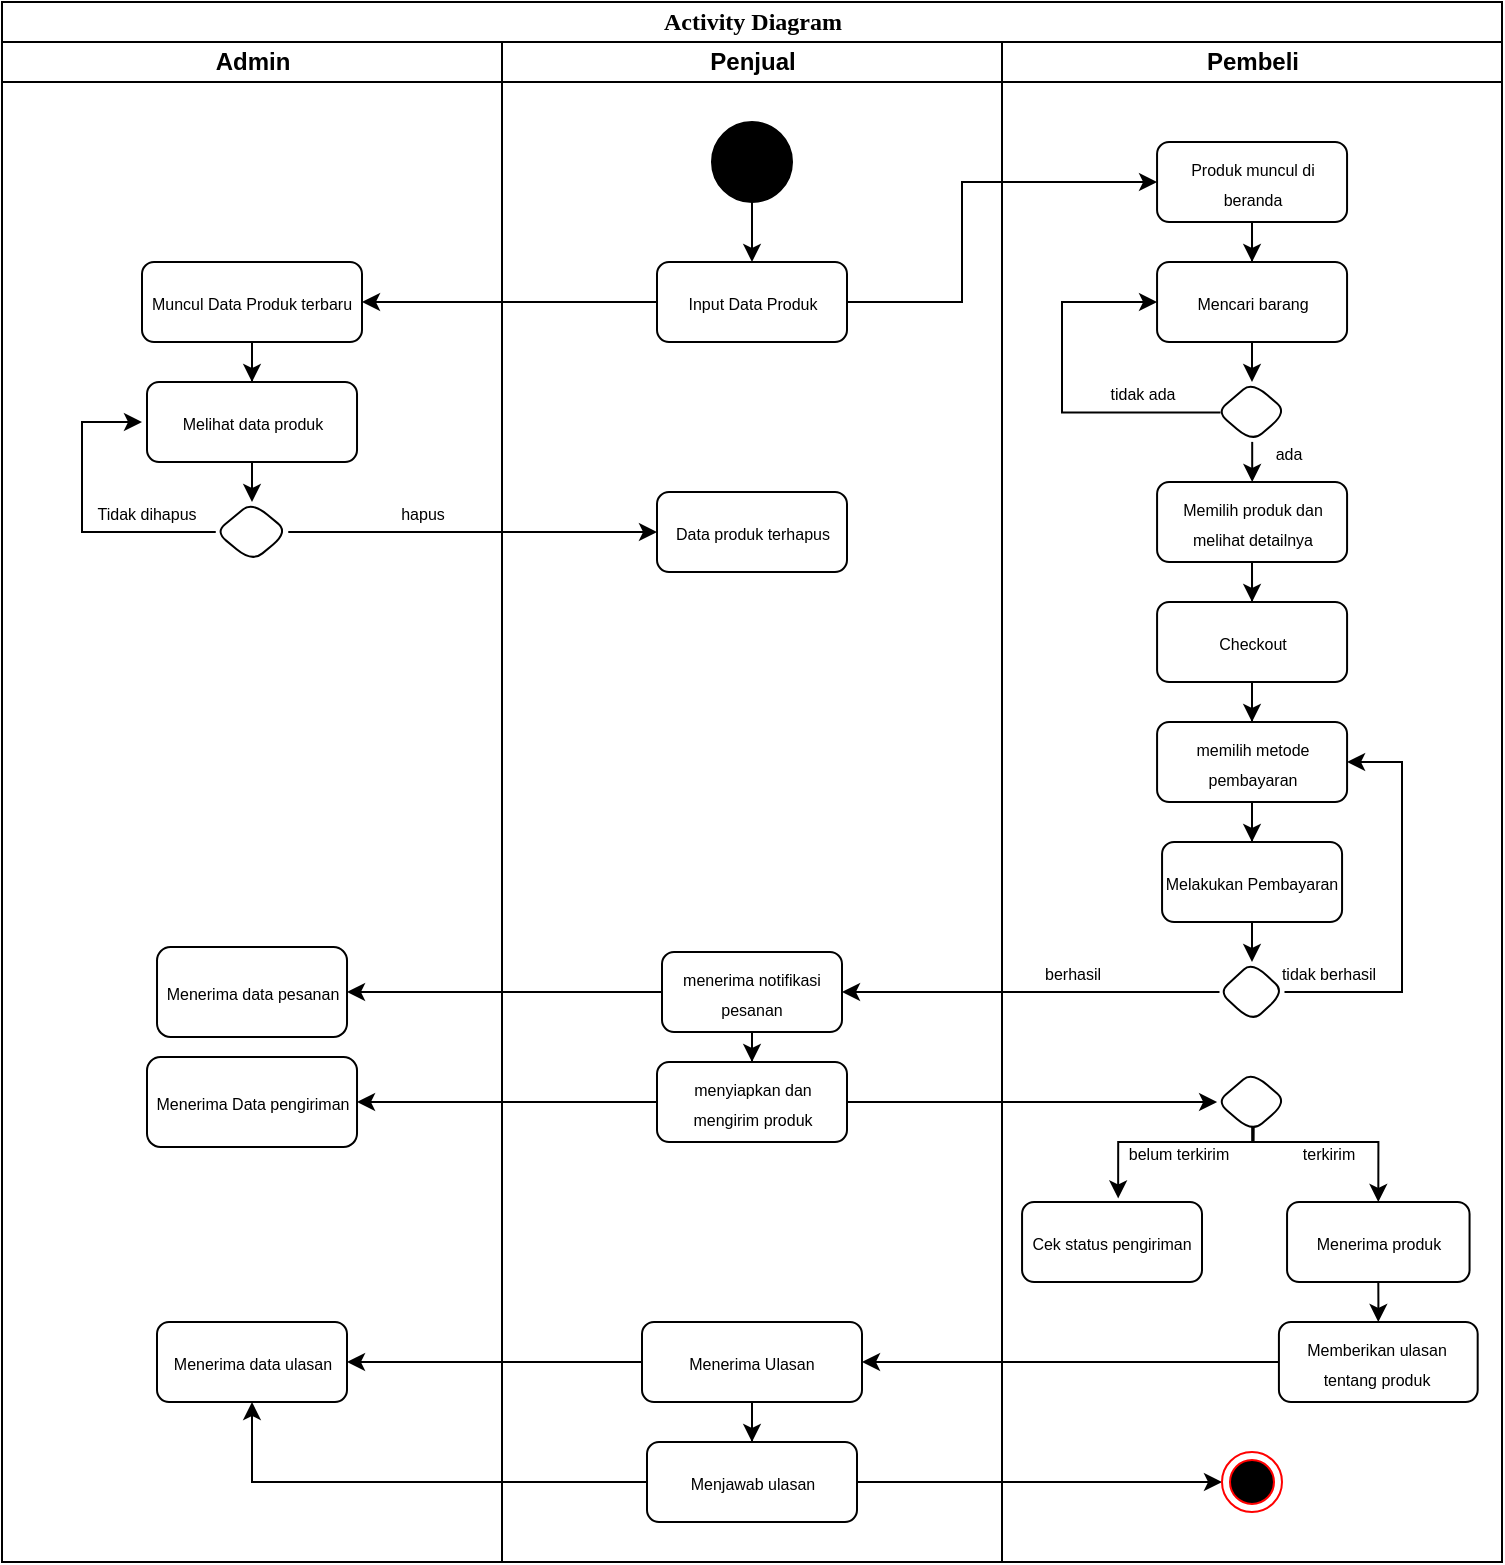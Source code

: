 <mxfile version="26.0.16">
  <diagram name="Page-1" id="0783ab3e-0a74-02c8-0abd-f7b4e66b4bec">
    <mxGraphModel dx="1477" dy="703" grid="1" gridSize="10" guides="1" tooltips="1" connect="1" arrows="1" fold="1" page="1" pageScale="1" pageWidth="850" pageHeight="1100" background="none" math="0" shadow="0">
      <root>
        <mxCell id="0" />
        <mxCell id="1" parent="0" />
        <mxCell id="1c1d494c118603dd-1" value="Activity Diagram" style="swimlane;html=1;childLayout=stackLayout;startSize=20;rounded=0;shadow=0;comic=0;labelBackgroundColor=none;strokeWidth=1;fontFamily=Verdana;fontSize=12;align=center;" parent="1" vertex="1">
          <mxGeometry x="40" y="20" width="750" height="780" as="geometry" />
        </mxCell>
        <mxCell id="j9S7m9VbnJjn6Bd4xAih-59" value="" style="edgeStyle=orthogonalEdgeStyle;rounded=0;orthogonalLoop=1;jettySize=auto;html=1;exitX=0;exitY=0.5;exitDx=0;exitDy=0;" parent="1c1d494c118603dd-1" source="j9S7m9VbnJjn6Bd4xAih-56" target="j9S7m9VbnJjn6Bd4xAih-58" edge="1">
          <mxGeometry relative="1" as="geometry">
            <Array as="points">
              <mxPoint x="375" y="495" />
            </Array>
          </mxGeometry>
        </mxCell>
        <mxCell id="j9S7m9VbnJjn6Bd4xAih-69" value="" style="edgeStyle=orthogonalEdgeStyle;rounded=0;orthogonalLoop=1;jettySize=auto;html=1;" parent="1c1d494c118603dd-1" source="j9S7m9VbnJjn6Bd4xAih-64" target="j9S7m9VbnJjn6Bd4xAih-68" edge="1">
          <mxGeometry relative="1" as="geometry">
            <Array as="points">
              <mxPoint x="430" y="550" />
              <mxPoint x="430" y="550" />
            </Array>
          </mxGeometry>
        </mxCell>
        <mxCell id="1c1d494c118603dd-2" value="Admin" style="swimlane;html=1;startSize=20;" parent="1c1d494c118603dd-1" vertex="1">
          <mxGeometry y="20" width="250" height="760" as="geometry" />
        </mxCell>
        <mxCell id="R7YfHAetOZ6QjB4G0FDa-20" value="" style="edgeStyle=orthogonalEdgeStyle;rounded=0;orthogonalLoop=1;jettySize=auto;html=1;" edge="1" parent="1c1d494c118603dd-2" source="R7YfHAetOZ6QjB4G0FDa-7" target="R7YfHAetOZ6QjB4G0FDa-18">
          <mxGeometry relative="1" as="geometry" />
        </mxCell>
        <mxCell id="R7YfHAetOZ6QjB4G0FDa-7" value="&lt;font style=&quot;font-size: 8px;&quot;&gt;Muncul Data Produk terbaru&lt;/font&gt;" style="whiteSpace=wrap;html=1;rounded=1;" vertex="1" parent="1c1d494c118603dd-2">
          <mxGeometry x="70" y="110" width="110" height="40" as="geometry" />
        </mxCell>
        <mxCell id="R7YfHAetOZ6QjB4G0FDa-23" value="" style="edgeStyle=orthogonalEdgeStyle;rounded=0;orthogonalLoop=1;jettySize=auto;html=1;" edge="1" parent="1c1d494c118603dd-2" source="R7YfHAetOZ6QjB4G0FDa-9">
          <mxGeometry relative="1" as="geometry">
            <mxPoint x="70" y="190" as="targetPoint" />
            <Array as="points">
              <mxPoint x="40" y="245" />
              <mxPoint x="40" y="190" />
            </Array>
          </mxGeometry>
        </mxCell>
        <mxCell id="R7YfHAetOZ6QjB4G0FDa-9" value="" style="rhombus;whiteSpace=wrap;html=1;rounded=1;" vertex="1" parent="1c1d494c118603dd-2">
          <mxGeometry x="106.88" y="230" width="36.25" height="30" as="geometry" />
        </mxCell>
        <mxCell id="R7YfHAetOZ6QjB4G0FDa-17" value="&lt;font style=&quot;font-size: 8px;&quot;&gt;hapus&lt;/font&gt;" style="text;html=1;align=center;verticalAlign=middle;resizable=0;points=[];autosize=1;strokeColor=none;fillColor=none;" vertex="1" parent="1c1d494c118603dd-2">
          <mxGeometry x="185" y="220" width="50" height="30" as="geometry" />
        </mxCell>
        <mxCell id="R7YfHAetOZ6QjB4G0FDa-21" value="" style="edgeStyle=orthogonalEdgeStyle;rounded=0;orthogonalLoop=1;jettySize=auto;html=1;" edge="1" parent="1c1d494c118603dd-2" source="R7YfHAetOZ6QjB4G0FDa-18" target="R7YfHAetOZ6QjB4G0FDa-9">
          <mxGeometry relative="1" as="geometry" />
        </mxCell>
        <mxCell id="R7YfHAetOZ6QjB4G0FDa-18" value="&lt;font style=&quot;font-size: 8px;&quot;&gt;Melihat data produk&lt;/font&gt;" style="whiteSpace=wrap;html=1;rounded=1;" vertex="1" parent="1c1d494c118603dd-2">
          <mxGeometry x="72.5" y="170" width="105.01" height="40" as="geometry" />
        </mxCell>
        <mxCell id="R7YfHAetOZ6QjB4G0FDa-24" value="&lt;font style=&quot;font-size: 8px;&quot;&gt;Tidak dihapus&lt;/font&gt;" style="text;html=1;align=center;verticalAlign=middle;resizable=0;points=[];autosize=1;strokeColor=none;fillColor=none;" vertex="1" parent="1c1d494c118603dd-2">
          <mxGeometry x="36.88" y="220" width="70" height="30" as="geometry" />
        </mxCell>
        <mxCell id="R7YfHAetOZ6QjB4G0FDa-25" value="&lt;font style=&quot;font-size: 8px;&quot;&gt;Menerima data pesanan&lt;/font&gt;" style="whiteSpace=wrap;html=1;rounded=1;" vertex="1" parent="1c1d494c118603dd-2">
          <mxGeometry x="77.51" y="452.5" width="95" height="45" as="geometry" />
        </mxCell>
        <mxCell id="R7YfHAetOZ6QjB4G0FDa-27" value="&lt;font style=&quot;font-size: 8px;&quot;&gt;Menerima data ulasan&lt;/font&gt;" style="whiteSpace=wrap;html=1;rounded=1;" vertex="1" parent="1c1d494c118603dd-2">
          <mxGeometry x="77.5" y="640" width="95" height="40" as="geometry" />
        </mxCell>
        <mxCell id="R7YfHAetOZ6QjB4G0FDa-31" value="&lt;font style=&quot;font-size: 8px;&quot;&gt;Menerima Data pengiriman&lt;/font&gt;" style="rounded=1;whiteSpace=wrap;html=1;" vertex="1" parent="1c1d494c118603dd-2">
          <mxGeometry x="72.5" y="507.5" width="105.01" height="45" as="geometry" />
        </mxCell>
        <mxCell id="1c1d494c118603dd-3" value="Penjual" style="swimlane;html=1;startSize=20;" parent="1c1d494c118603dd-1" vertex="1">
          <mxGeometry x="250" y="20" width="250" height="760" as="geometry" />
        </mxCell>
        <mxCell id="j9S7m9VbnJjn6Bd4xAih-65" value="" style="edgeStyle=orthogonalEdgeStyle;rounded=0;orthogonalLoop=1;jettySize=auto;html=1;" parent="1c1d494c118603dd-3" source="j9S7m9VbnJjn6Bd4xAih-58" target="j9S7m9VbnJjn6Bd4xAih-64" edge="1">
          <mxGeometry relative="1" as="geometry" />
        </mxCell>
        <mxCell id="j9S7m9VbnJjn6Bd4xAih-58" value="&lt;font style=&quot;font-size: 8px;&quot;&gt;menerima notifikasi pesanan&lt;/font&gt;" style="whiteSpace=wrap;html=1;rounded=1;" parent="1c1d494c118603dd-3" vertex="1">
          <mxGeometry x="80" y="455" width="90" height="40" as="geometry" />
        </mxCell>
        <mxCell id="j9S7m9VbnJjn6Bd4xAih-64" value="&lt;font style=&quot;font-size: 8px;&quot;&gt;menyiapkan dan mengirim produk&lt;/font&gt;" style="whiteSpace=wrap;html=1;rounded=1;" parent="1c1d494c118603dd-3" vertex="1">
          <mxGeometry x="77.5" y="510" width="95" height="40" as="geometry" />
        </mxCell>
        <mxCell id="j9S7m9VbnJjn6Bd4xAih-75" value="" style="edgeStyle=orthogonalEdgeStyle;rounded=0;orthogonalLoop=1;jettySize=auto;html=1;" parent="1c1d494c118603dd-3" source="j9S7m9VbnJjn6Bd4xAih-31" target="j9S7m9VbnJjn6Bd4xAih-74" edge="1">
          <mxGeometry relative="1" as="geometry" />
        </mxCell>
        <mxCell id="j9S7m9VbnJjn6Bd4xAih-31" value="" style="ellipse;whiteSpace=wrap;html=1;rounded=0;shadow=0;comic=0;labelBackgroundColor=none;strokeWidth=1;fillColor=#000000;fontFamily=Verdana;fontSize=12;align=center;" parent="1c1d494c118603dd-3" vertex="1">
          <mxGeometry x="105" y="40" width="40" height="40" as="geometry" />
        </mxCell>
        <mxCell id="j9S7m9VbnJjn6Bd4xAih-74" value="&lt;font style=&quot;font-size: 8px;&quot;&gt;Input Data Produk&lt;/font&gt;" style="rounded=1;whiteSpace=wrap;html=1;" parent="1c1d494c118603dd-3" vertex="1">
          <mxGeometry x="77.5" y="110" width="95" height="40" as="geometry" />
        </mxCell>
        <mxCell id="j9S7m9VbnJjn6Bd4xAih-86" value="" style="edgeStyle=orthogonalEdgeStyle;rounded=0;orthogonalLoop=1;jettySize=auto;html=1;" parent="1c1d494c118603dd-3" source="j9S7m9VbnJjn6Bd4xAih-83" target="j9S7m9VbnJjn6Bd4xAih-85" edge="1">
          <mxGeometry relative="1" as="geometry" />
        </mxCell>
        <mxCell id="j9S7m9VbnJjn6Bd4xAih-83" value="&lt;font style=&quot;font-size: 8px;&quot;&gt;Menerima Ulasan&lt;/font&gt;" style="whiteSpace=wrap;html=1;rounded=1;" parent="1c1d494c118603dd-3" vertex="1">
          <mxGeometry x="70" y="640" width="110" height="40" as="geometry" />
        </mxCell>
        <mxCell id="j9S7m9VbnJjn6Bd4xAih-85" value="&lt;font style=&quot;font-size: 8px;&quot;&gt;Menjawab ulasan&lt;/font&gt;" style="whiteSpace=wrap;html=1;rounded=1;" parent="1c1d494c118603dd-3" vertex="1">
          <mxGeometry x="72.5" y="700" width="105" height="40" as="geometry" />
        </mxCell>
        <mxCell id="R7YfHAetOZ6QjB4G0FDa-15" value="&lt;font style=&quot;font-size: 8px;&quot;&gt;Data produk terhapus&lt;/font&gt;" style="rounded=1;whiteSpace=wrap;html=1;" vertex="1" parent="1c1d494c118603dd-3">
          <mxGeometry x="77.5" y="225" width="95" height="40" as="geometry" />
        </mxCell>
        <mxCell id="j9S7m9VbnJjn6Bd4xAih-77" value="" style="edgeStyle=orthogonalEdgeStyle;rounded=0;orthogonalLoop=1;jettySize=auto;html=1;" parent="1c1d494c118603dd-1" source="j9S7m9VbnJjn6Bd4xAih-74" target="j9S7m9VbnJjn6Bd4xAih-76" edge="1">
          <mxGeometry relative="1" as="geometry">
            <Array as="points">
              <mxPoint x="480" y="150" />
              <mxPoint x="480" y="90" />
            </Array>
          </mxGeometry>
        </mxCell>
        <mxCell id="j9S7m9VbnJjn6Bd4xAih-84" value="" style="edgeStyle=orthogonalEdgeStyle;rounded=0;orthogonalLoop=1;jettySize=auto;html=1;" parent="1c1d494c118603dd-1" source="j9S7m9VbnJjn6Bd4xAih-81" target="j9S7m9VbnJjn6Bd4xAih-83" edge="1">
          <mxGeometry relative="1" as="geometry" />
        </mxCell>
        <mxCell id="j9S7m9VbnJjn6Bd4xAih-90" value="" style="edgeStyle=orthogonalEdgeStyle;rounded=0;orthogonalLoop=1;jettySize=auto;html=1;" parent="1c1d494c118603dd-1" source="j9S7m9VbnJjn6Bd4xAih-85" target="j9S7m9VbnJjn6Bd4xAih-89" edge="1">
          <mxGeometry relative="1" as="geometry" />
        </mxCell>
        <mxCell id="-TbSnAbcL_m0biIYStXS-1" value="Pembeli" style="swimlane;html=1;startSize=20;" parent="1c1d494c118603dd-1" vertex="1">
          <mxGeometry x="500" y="20" width="250" height="760" as="geometry" />
        </mxCell>
        <mxCell id="j9S7m9VbnJjn6Bd4xAih-37" value="" style="edgeStyle=orthogonalEdgeStyle;rounded=0;orthogonalLoop=1;jettySize=auto;html=1;" parent="-TbSnAbcL_m0biIYStXS-1" source="j9S7m9VbnJjn6Bd4xAih-34" target="j9S7m9VbnJjn6Bd4xAih-36" edge="1">
          <mxGeometry relative="1" as="geometry" />
        </mxCell>
        <mxCell id="j9S7m9VbnJjn6Bd4xAih-34" value="&lt;font style=&quot;font-size: 8px;&quot;&gt;Mencari barang&lt;/font&gt;" style="rounded=1;whiteSpace=wrap;html=1;" parent="-TbSnAbcL_m0biIYStXS-1" vertex="1">
          <mxGeometry x="77.53" y="110" width="95" height="40" as="geometry" />
        </mxCell>
        <mxCell id="j9S7m9VbnJjn6Bd4xAih-41" value="" style="edgeStyle=orthogonalEdgeStyle;rounded=0;orthogonalLoop=1;jettySize=auto;html=1;" parent="-TbSnAbcL_m0biIYStXS-1" source="j9S7m9VbnJjn6Bd4xAih-36" target="j9S7m9VbnJjn6Bd4xAih-40" edge="1">
          <mxGeometry relative="1" as="geometry" />
        </mxCell>
        <mxCell id="j9S7m9VbnJjn6Bd4xAih-36" value="" style="rhombus;whiteSpace=wrap;html=1;rounded=1;" parent="-TbSnAbcL_m0biIYStXS-1" vertex="1">
          <mxGeometry x="107.55" y="170" width="34.97" height="30" as="geometry" />
        </mxCell>
        <mxCell id="j9S7m9VbnJjn6Bd4xAih-49" value="" style="edgeStyle=orthogonalEdgeStyle;rounded=0;orthogonalLoop=1;jettySize=auto;html=1;entryX=0.5;entryY=0;entryDx=0;entryDy=0;" parent="-TbSnAbcL_m0biIYStXS-1" source="j9S7m9VbnJjn6Bd4xAih-40" target="j9S7m9VbnJjn6Bd4xAih-50" edge="1">
          <mxGeometry relative="1" as="geometry">
            <mxPoint x="125.03" y="370" as="targetPoint" />
          </mxGeometry>
        </mxCell>
        <mxCell id="j9S7m9VbnJjn6Bd4xAih-40" value="&lt;font style=&quot;font-size: 8px;&quot;&gt;&lt;span data-end=&quot;394&quot; data-start=&quot;354&quot;&gt;Memilih produk dan melihat detailnya&lt;/span&gt;&lt;/font&gt;" style="whiteSpace=wrap;html=1;rounded=1;" parent="-TbSnAbcL_m0biIYStXS-1" vertex="1">
          <mxGeometry x="77.54" y="220" width="95" height="40" as="geometry" />
        </mxCell>
        <mxCell id="j9S7m9VbnJjn6Bd4xAih-47" value="&lt;font style=&quot;font-size: 8px;&quot;&gt;ada&lt;/font&gt;" style="text;html=1;align=center;verticalAlign=middle;resizable=0;points=[];autosize=1;strokeColor=none;fillColor=none;" parent="-TbSnAbcL_m0biIYStXS-1" vertex="1">
          <mxGeometry x="122.5" y="190" width="40" height="30" as="geometry" />
        </mxCell>
        <mxCell id="j9S7m9VbnJjn6Bd4xAih-53" value="" style="edgeStyle=orthogonalEdgeStyle;rounded=0;orthogonalLoop=1;jettySize=auto;html=1;" parent="-TbSnAbcL_m0biIYStXS-1" source="j9S7m9VbnJjn6Bd4xAih-50" target="j9S7m9VbnJjn6Bd4xAih-52" edge="1">
          <mxGeometry relative="1" as="geometry" />
        </mxCell>
        <mxCell id="j9S7m9VbnJjn6Bd4xAih-50" value="&lt;font style=&quot;font-size: 8px;&quot;&gt;Checkout&lt;/font&gt;" style="whiteSpace=wrap;html=1;rounded=1;" parent="-TbSnAbcL_m0biIYStXS-1" vertex="1">
          <mxGeometry x="77.54" y="280" width="95" height="40" as="geometry" />
        </mxCell>
        <mxCell id="j9S7m9VbnJjn6Bd4xAih-55" value="" style="edgeStyle=orthogonalEdgeStyle;rounded=0;orthogonalLoop=1;jettySize=auto;html=1;" parent="-TbSnAbcL_m0biIYStXS-1" source="j9S7m9VbnJjn6Bd4xAih-52" target="j9S7m9VbnJjn6Bd4xAih-54" edge="1">
          <mxGeometry relative="1" as="geometry" />
        </mxCell>
        <mxCell id="j9S7m9VbnJjn6Bd4xAih-52" value="&lt;font style=&quot;font-size: 8px;&quot;&gt;memilih metode pembayaran&lt;/font&gt;" style="rounded=1;whiteSpace=wrap;html=1;" parent="-TbSnAbcL_m0biIYStXS-1" vertex="1">
          <mxGeometry x="77.54" y="340" width="95" height="40" as="geometry" />
        </mxCell>
        <mxCell id="j9S7m9VbnJjn6Bd4xAih-57" value="" style="edgeStyle=orthogonalEdgeStyle;rounded=0;orthogonalLoop=1;jettySize=auto;html=1;" parent="-TbSnAbcL_m0biIYStXS-1" source="j9S7m9VbnJjn6Bd4xAih-54" target="j9S7m9VbnJjn6Bd4xAih-56" edge="1">
          <mxGeometry relative="1" as="geometry" />
        </mxCell>
        <mxCell id="j9S7m9VbnJjn6Bd4xAih-54" value="&lt;font style=&quot;font-size: 8px;&quot;&gt;Melakukan Pembayaran&lt;/font&gt;" style="whiteSpace=wrap;html=1;rounded=1;" parent="-TbSnAbcL_m0biIYStXS-1" vertex="1">
          <mxGeometry x="80.03" y="400" width="90" height="40" as="geometry" />
        </mxCell>
        <mxCell id="j9S7m9VbnJjn6Bd4xAih-61" value="" style="edgeStyle=orthogonalEdgeStyle;rounded=0;orthogonalLoop=1;jettySize=auto;html=1;entryX=1;entryY=0.5;entryDx=0;entryDy=0;" parent="-TbSnAbcL_m0biIYStXS-1" source="j9S7m9VbnJjn6Bd4xAih-56" target="j9S7m9VbnJjn6Bd4xAih-52" edge="1">
          <mxGeometry relative="1" as="geometry">
            <mxPoint x="80.03" y="530" as="targetPoint" />
            <Array as="points">
              <mxPoint x="200" y="475" />
              <mxPoint x="200" y="360" />
            </Array>
          </mxGeometry>
        </mxCell>
        <mxCell id="j9S7m9VbnJjn6Bd4xAih-56" value="" style="rhombus;whiteSpace=wrap;html=1;rounded=1;" parent="-TbSnAbcL_m0biIYStXS-1" vertex="1">
          <mxGeometry x="108.75" y="460" width="32.5" height="30" as="geometry" />
        </mxCell>
        <mxCell id="j9S7m9VbnJjn6Bd4xAih-63" value="&lt;font style=&quot;font-size: 8px;&quot;&gt;berhasil&lt;/font&gt;" style="text;html=1;align=center;verticalAlign=middle;resizable=0;points=[];autosize=1;strokeColor=none;fillColor=none;" parent="-TbSnAbcL_m0biIYStXS-1" vertex="1">
          <mxGeometry x="10.03" y="450" width="50" height="30" as="geometry" />
        </mxCell>
        <mxCell id="j9S7m9VbnJjn6Bd4xAih-71" value="" style="edgeStyle=orthogonalEdgeStyle;rounded=0;orthogonalLoop=1;jettySize=auto;html=1;entryX=0.534;entryY=-0.045;entryDx=0;entryDy=0;entryPerimeter=0;exitX=0.501;exitY=0.905;exitDx=0;exitDy=0;exitPerimeter=0;" parent="-TbSnAbcL_m0biIYStXS-1" source="j9S7m9VbnJjn6Bd4xAih-68" edge="1" target="j9S7m9VbnJjn6Bd4xAih-70">
          <mxGeometry relative="1" as="geometry">
            <mxPoint x="51.303" y="760" as="targetPoint" />
            <Array as="points">
              <mxPoint x="125" y="550" />
              <mxPoint x="58" y="550" />
            </Array>
            <mxPoint x="120" y="550" as="sourcePoint" />
          </mxGeometry>
        </mxCell>
        <mxCell id="j9S7m9VbnJjn6Bd4xAih-73" value="" style="edgeStyle=orthogonalEdgeStyle;rounded=0;orthogonalLoop=1;jettySize=auto;html=1;exitX=0.523;exitY=0.909;exitDx=0;exitDy=0;exitPerimeter=0;entryX=0.5;entryY=0;entryDx=0;entryDy=0;" parent="-TbSnAbcL_m0biIYStXS-1" source="j9S7m9VbnJjn6Bd4xAih-68" edge="1" target="j9S7m9VbnJjn6Bd4xAih-72">
          <mxGeometry relative="1" as="geometry">
            <mxPoint x="188" y="670" as="targetPoint" />
            <Array as="points">
              <mxPoint x="126" y="550" />
              <mxPoint x="188" y="550" />
            </Array>
            <mxPoint x="110.034" y="647.671" as="sourcePoint" />
          </mxGeometry>
        </mxCell>
        <mxCell id="j9S7m9VbnJjn6Bd4xAih-68" value="" style="rhombus;whiteSpace=wrap;html=1;rounded=1;" parent="-TbSnAbcL_m0biIYStXS-1" vertex="1">
          <mxGeometry x="107.56" y="515" width="34.97" height="30" as="geometry" />
        </mxCell>
        <mxCell id="j9S7m9VbnJjn6Bd4xAih-82" value="" style="edgeStyle=orthogonalEdgeStyle;rounded=0;orthogonalLoop=1;jettySize=auto;html=1;exitX=0.5;exitY=1;exitDx=0;exitDy=0;entryX=0.5;entryY=0;entryDx=0;entryDy=0;" parent="-TbSnAbcL_m0biIYStXS-1" edge="1" target="j9S7m9VbnJjn6Bd4xAih-81" source="j9S7m9VbnJjn6Bd4xAih-72">
          <mxGeometry relative="1" as="geometry">
            <mxPoint x="200.177" y="800" as="sourcePoint" />
            <mxPoint x="180" y="740" as="targetPoint" />
            <Array as="points">
              <mxPoint x="188" y="630" />
              <mxPoint x="188" y="630" />
            </Array>
          </mxGeometry>
        </mxCell>
        <mxCell id="j9S7m9VbnJjn6Bd4xAih-78" value="" style="edgeStyle=orthogonalEdgeStyle;rounded=0;orthogonalLoop=1;jettySize=auto;html=1;entryX=0.5;entryY=0;entryDx=0;entryDy=0;" parent="-TbSnAbcL_m0biIYStXS-1" source="j9S7m9VbnJjn6Bd4xAih-76" edge="1" target="j9S7m9VbnJjn6Bd4xAih-34">
          <mxGeometry relative="1" as="geometry">
            <mxPoint x="125" y="100" as="targetPoint" />
            <Array as="points" />
          </mxGeometry>
        </mxCell>
        <mxCell id="j9S7m9VbnJjn6Bd4xAih-76" value="&lt;font style=&quot;font-size: 8px;&quot;&gt;Produk muncul di beranda&lt;/font&gt;" style="whiteSpace=wrap;html=1;rounded=1;" parent="-TbSnAbcL_m0biIYStXS-1" vertex="1">
          <mxGeometry x="77.53" y="50" width="95" height="40" as="geometry" />
        </mxCell>
        <mxCell id="j9S7m9VbnJjn6Bd4xAih-62" value="&lt;font style=&quot;font-size: 8px;&quot;&gt;tidak berhasil&lt;/font&gt;" style="text;html=1;align=center;verticalAlign=middle;resizable=0;points=[];autosize=1;strokeColor=none;fillColor=none;" parent="-TbSnAbcL_m0biIYStXS-1" vertex="1">
          <mxGeometry x="127.52" y="450" width="70" height="30" as="geometry" />
        </mxCell>
        <mxCell id="j9S7m9VbnJjn6Bd4xAih-89" value="" style="ellipse;html=1;shape=endState;fillColor=#000000;strokeColor=#ff0000;" parent="-TbSnAbcL_m0biIYStXS-1" vertex="1">
          <mxGeometry x="110" y="705" width="30" height="30" as="geometry" />
        </mxCell>
        <mxCell id="j9S7m9VbnJjn6Bd4xAih-43" value="" style="edgeStyle=orthogonalEdgeStyle;rounded=0;orthogonalLoop=1;jettySize=auto;html=1;entryX=0;entryY=0.5;entryDx=0;entryDy=0;exitX=0.049;exitY=0.507;exitDx=0;exitDy=0;exitPerimeter=0;" parent="-TbSnAbcL_m0biIYStXS-1" source="j9S7m9VbnJjn6Bd4xAih-36" target="j9S7m9VbnJjn6Bd4xAih-34" edge="1">
          <mxGeometry relative="1" as="geometry">
            <mxPoint x="-423.152" y="266.838" as="sourcePoint" />
            <mxPoint x="-460" y="179.99" as="targetPoint" />
            <Array as="points">
              <mxPoint x="30" y="185" />
              <mxPoint x="30" y="130" />
            </Array>
          </mxGeometry>
        </mxCell>
        <mxCell id="j9S7m9VbnJjn6Bd4xAih-46" value="&lt;font style=&quot;font-size: 8px;&quot;&gt;tidak ada&lt;/font&gt;" style="text;html=1;align=center;verticalAlign=middle;resizable=0;points=[];autosize=1;strokeColor=none;fillColor=none;" parent="-TbSnAbcL_m0biIYStXS-1" vertex="1">
          <mxGeometry x="39.97" y="160" width="60" height="30" as="geometry" />
        </mxCell>
        <mxCell id="j9S7m9VbnJjn6Bd4xAih-70" value="&lt;font style=&quot;font-size: 8px;&quot;&gt;Cek status pengiriman&lt;/font&gt;" style="whiteSpace=wrap;html=1;rounded=1;" parent="-TbSnAbcL_m0biIYStXS-1" vertex="1">
          <mxGeometry x="10.03" y="580" width="89.97" height="40" as="geometry" />
        </mxCell>
        <mxCell id="j9S7m9VbnJjn6Bd4xAih-72" value="&lt;font style=&quot;font-size: 8px;&quot;&gt;Menerima produk&lt;/font&gt;" style="whiteSpace=wrap;html=1;rounded=1;" parent="-TbSnAbcL_m0biIYStXS-1" vertex="1">
          <mxGeometry x="142.53" y="580" width="91.25" height="40" as="geometry" />
        </mxCell>
        <mxCell id="j9S7m9VbnJjn6Bd4xAih-81" value="&lt;font style=&quot;font-size: 8px;&quot;&gt;Memberikan ulasan tentang produk&lt;/font&gt;" style="whiteSpace=wrap;html=1;rounded=1;" parent="-TbSnAbcL_m0biIYStXS-1" vertex="1">
          <mxGeometry x="138.46" y="640" width="99.38" height="40" as="geometry" />
        </mxCell>
        <mxCell id="R7YfHAetOZ6QjB4G0FDa-2" value="&lt;font style=&quot;font-size: 8px;&quot;&gt;belum terkirim&lt;/font&gt;" style="text;html=1;align=center;verticalAlign=middle;resizable=0;points=[];autosize=1;strokeColor=none;fillColor=none;" vertex="1" parent="-TbSnAbcL_m0biIYStXS-1">
          <mxGeometry x="52.5" y="540" width="70" height="30" as="geometry" />
        </mxCell>
        <mxCell id="R7YfHAetOZ6QjB4G0FDa-1" value="&lt;font style=&quot;font-size: 8px;&quot;&gt;terkirim&lt;/font&gt;" style="text;html=1;align=center;verticalAlign=middle;resizable=0;points=[];autosize=1;strokeColor=none;fillColor=none;" vertex="1" parent="-TbSnAbcL_m0biIYStXS-1">
          <mxGeometry x="137.52" y="540" width="50" height="30" as="geometry" />
        </mxCell>
        <mxCell id="R7YfHAetOZ6QjB4G0FDa-8" value="" style="edgeStyle=orthogonalEdgeStyle;rounded=0;orthogonalLoop=1;jettySize=auto;html=1;" edge="1" parent="1c1d494c118603dd-1" source="j9S7m9VbnJjn6Bd4xAih-74" target="R7YfHAetOZ6QjB4G0FDa-7">
          <mxGeometry relative="1" as="geometry" />
        </mxCell>
        <mxCell id="R7YfHAetOZ6QjB4G0FDa-16" value="" style="edgeStyle=orthogonalEdgeStyle;rounded=0;orthogonalLoop=1;jettySize=auto;html=1;" edge="1" parent="1c1d494c118603dd-1" source="R7YfHAetOZ6QjB4G0FDa-9" target="R7YfHAetOZ6QjB4G0FDa-15">
          <mxGeometry relative="1" as="geometry" />
        </mxCell>
        <mxCell id="R7YfHAetOZ6QjB4G0FDa-26" value="" style="edgeStyle=orthogonalEdgeStyle;rounded=0;orthogonalLoop=1;jettySize=auto;html=1;" edge="1" parent="1c1d494c118603dd-1" source="j9S7m9VbnJjn6Bd4xAih-58" target="R7YfHAetOZ6QjB4G0FDa-25">
          <mxGeometry relative="1" as="geometry" />
        </mxCell>
        <mxCell id="R7YfHAetOZ6QjB4G0FDa-28" value="" style="edgeStyle=orthogonalEdgeStyle;rounded=0;orthogonalLoop=1;jettySize=auto;html=1;" edge="1" parent="1c1d494c118603dd-1" source="j9S7m9VbnJjn6Bd4xAih-83" target="R7YfHAetOZ6QjB4G0FDa-27">
          <mxGeometry relative="1" as="geometry" />
        </mxCell>
        <mxCell id="R7YfHAetOZ6QjB4G0FDa-30" value="" style="edgeStyle=orthogonalEdgeStyle;rounded=0;orthogonalLoop=1;jettySize=auto;html=1;" edge="1" parent="1c1d494c118603dd-1" source="j9S7m9VbnJjn6Bd4xAih-85" target="R7YfHAetOZ6QjB4G0FDa-27">
          <mxGeometry relative="1" as="geometry">
            <mxPoint x="230" y="740" as="targetPoint" />
          </mxGeometry>
        </mxCell>
        <mxCell id="R7YfHAetOZ6QjB4G0FDa-32" value="" style="edgeStyle=orthogonalEdgeStyle;rounded=0;orthogonalLoop=1;jettySize=auto;html=1;" edge="1" parent="1c1d494c118603dd-1" source="j9S7m9VbnJjn6Bd4xAih-64" target="R7YfHAetOZ6QjB4G0FDa-31">
          <mxGeometry relative="1" as="geometry" />
        </mxCell>
      </root>
    </mxGraphModel>
  </diagram>
</mxfile>
